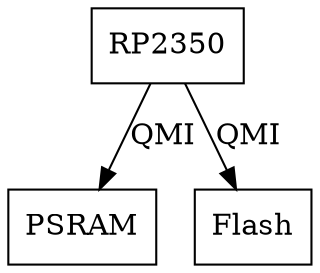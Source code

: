 digraph {
    node [shape=box];


    RP2350;
    PSRAM;
    Flash;

    RP2350 -> PSRAM [label="QMI"];
    RP2350 -> Flash [label="QMI"];


}